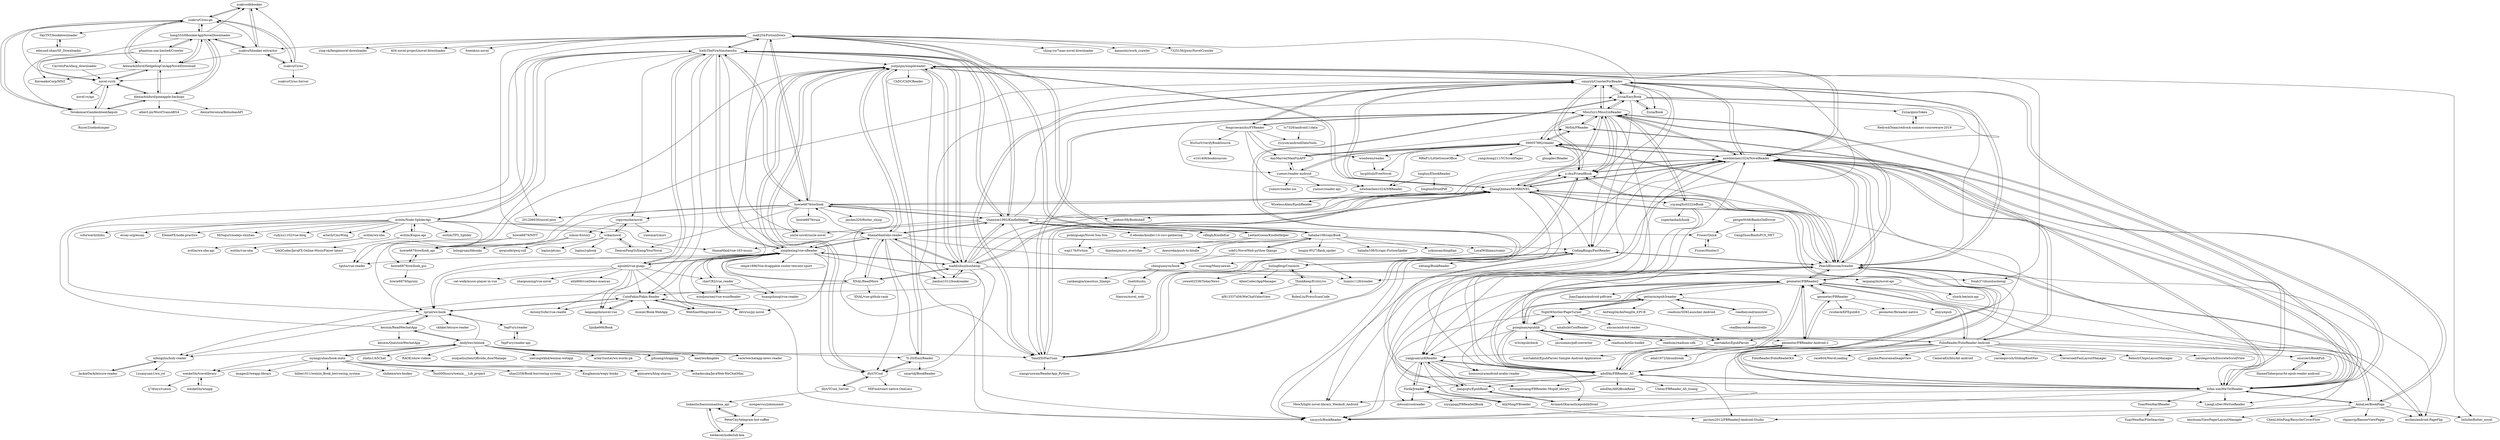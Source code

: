 digraph G {
"zsakvo/dhbooker" -> "zsakvo/Cirno-go"
"zsakvo/dhbooker" -> "zsakvo/hbooker-extractor"
"ma6254/FictionDown" -> "IceInTheFire/timotaoshu"
"ma6254/FictionDown" -> "uncle-novel/uncle-novel" ["e"=1]
"ma6254/FictionDown" -> "hahaha108/copyBook"
"ma6254/FictionDown" -> "howie6879/owllook"
"ma6254/FictionDown" -> "Quanwei1992/KindleHelper"
"ma6254/FictionDown" -> "shing-yu/7mao-novel-downloader" ["e"=1]
"ma6254/FictionDown" -> "vckai/novel"
"ma6254/FictionDown" -> "kanasimi/work_crawler" ["e"=1]
"ma6254/FictionDown" -> "7325156/jjwxcNovelCrawler" ["e"=1]
"ma6254/FictionDown" -> "ying-ck/fanqienovel-downloader" ["e"=1]
"ma6254/FictionDown" -> "404-novel-project/novel-downloader" ["e"=1]
"ma6254/FictionDown" -> "zsakvo/hbooker-extractor"
"ma6254/FictionDown" -> "freeok/so-novel" ["e"=1]
"ma6254/FictionDown" -> "201206030/novel-plus" ["e"=1]
"ma6254/FictionDown" -> "Zzzia/EasyBook"
"Zzzia/EasyBook" -> "Zzzia/Book"
"Zzzia/EasyBook" -> "smuyyh/CrawlerForReader"
"Zzzia/EasyBook" -> "MissZzz1/MissZzzReader"
"Zzzia/EasyBook" -> "YandZD/FanTuan"
"Zzzia/EasyBook" -> "newbiechen1024/NovelReader"
"Zzzia/EasyBook" -> "z-chu/FriendBook"
"Zzzia/EasyBook" -> "PeachBlossom/treader"
"Zzzia/EasyBook" -> "Zzzia/qiniuToken"
"IceInTheFire/timotaoshu" -> "tgxhx/vue-reader" ["e"=1]
"IceInTheFire/timotaoshu" -> "dkvirus/py-novel"
"IceInTheFire/timotaoshu" -> "ma6254/FictionDown"
"IceInTheFire/timotaoshu" -> "zgsnbtl/vue-guapi"
"IceInTheFire/timotaoshu" -> "howie6879/owllook"
"IceInTheFire/timotaoshu" -> "ecitlm/Node-SpliderApi"
"IceInTheFire/timotaoshu" -> "Quanwei1992/KindleHelper"
"IceInTheFire/timotaoshu" -> "zimplexing/vue-nReader"
"IceInTheFire/timotaoshu" -> "hahaha108/copyBook"
"IceInTheFire/timotaoshu" -> "CuteFakin/Fakin-Reader"
"IceInTheFire/timotaoshu" -> "lanpangzhi/novel-vue"
"IceInTheFire/timotaoshu" -> "copyrenzhe/novel"
"IceInTheFire/timotaoshu" -> "xiadd/zhuishushenqi"
"IceInTheFire/timotaoshu" -> "zprial/wx-book"
"IceInTheFire/timotaoshu" -> "jsntjinjin/simplereader"
"AnliaLee/BookPage" -> "eschao/android-PageFlip" ["e"=1]
"AnliaLee/BookPage" -> "lwlizhe/flutter_novel" ["e"=1]
"AnliaLee/BookPage" -> "PeachBlossom/treader"
"AnliaLee/BookPage" -> "newbiechen1024/NovelReader"
"AnliaLee/BookPage" -> "bifan-wei/HwTxtReader"
"AnliaLee/BookPage" -> "zhpanvip/BannerViewPager" ["e"=1]
"AnliaLee/BookPage" -> "leochuan/ViewPagerLayoutManager" ["e"=1]
"AnliaLee/BookPage" -> "smuyyh/BookReader" ["e"=1]
"AnliaLee/BookPage" -> "ChenLittlePing/RecyclerCoverFlow" ["e"=1]
"kesixin/ReadWechatApp" -> "zprial/wx-book"
"kesixin/ReadWechatApp" -> "Andyliwr/mbook"
"kesixin/ReadWechatApp" -> "kesixin/QuestionWechatApp" ["e"=1]
"kesixin/ReadWechatApp" -> "IceInTheFire/timotaoshu"
"zprial/wx-book" -> "xifengzhu/holy-reader"
"zprial/wx-book" -> "kesixin/ReadWechatApp"
"zprial/wx-book" -> "CuteFakin/Fakin-Reader"
"zprial/wx-book" -> "ckhker/leisure-reader"
"zprial/wx-book" -> "YepFury/reader"
"LoyalWilliams/comic" -> "csurong/Manyuewan"
"yuyangXu0222/eBook" -> "supertaohaili/book"
"yuyangXu0222/eBook" -> "MissZzz1/MissZzzReader"
"yuyangXu0222/eBook" -> "yangyueyul/KReader"
"yuyangXu0222/eBook" -> "PeachBlossom/treader"
"yuyangXu0222/eBook" -> "adolfAn/FBReader_AS"
"howie6879/owllook_gui" -> "howie6879/owllook_api"
"howie6879/owllook_gui" -> "howie6879/hproxy"
"lanpangzhi/novel-vue" -> "lijinke666/Book"
"lanpangzhi/novel-vue" -> "CuteFakin/Fakin-Reader"
"hang333/HbookerAppNovelDownloader" -> "zsakvo/hbooker-extractor"
"hang333/HbookerAppNovelDownloader" -> "AlexiaAshford/HedgehogCatAppNovelDownload"
"hang333/HbookerAppNovelDownloader" -> "zsakvo/Cirno-go"
"hang333/HbookerAppNovelDownloader" -> "AlexiaAshford/pineapple-backups"
"hang333/HbookerAppNovelDownloader" -> "TerakomariGandesblood/kepub"
"hang333/HbookerAppNovelDownloader" -> "novel-rs/cli"
"hang333/HbookerAppNovelDownloader" -> "phantom-sea-limited/Crawler"
"hang333/HbookerAppNovelDownloader" -> "zsakvo/dhbooker"
"liua0/dushu" -> "Nanrou/novel_web"
"vckai/novel" -> "DemonFengYuXiang/YourNovel"
"vckai/novel" -> "copyrenzhe/novel"
"vckai/novel" -> "howie6879/owllook_api"
"vckai/novel" -> "bajins/ptcms"
"vckai/novel" -> "bajins/ygbook"
"hahaha108/copyBook" -> "IceInTheFire/timotaoshu"
"hahaha108/copyBook" -> "hahaha108/Scrapy-FictionSpider" ["e"=1]
"hahaha108/copyBook" -> "szk01/NovelWeb-python-Django"
"hahaha108/copyBook" -> "ma6254/FictionDown"
"hahaha108/copyBook" -> "yokonsan/dingdian" ["e"=1]
"hahaha108/copyBook" -> "chenguanyou/book"
"hahaha108/copyBook" -> "LoyalWilliams/comic"
"hahaha108/copyBook" -> "waji176/Fiction"
"hahaha108/copyBook" -> "Quanwei1992/KindleHelper"
"hahaha108/copyBook" -> "longzx-9527/flask_spider" ["e"=1]
"smuyyh/CrawlerForReader" -> "newbiechen1024/NovelReader"
"smuyyh/CrawlerForReader" -> "MissZzz1/MissZzzReader"
"smuyyh/CrawlerForReader" -> "PeachBlossom/treader"
"smuyyh/CrawlerForReader" -> "Zzzia/EasyBook"
"smuyyh/CrawlerForReader" -> "z-chu/FriendBook"
"smuyyh/CrawlerForReader" -> "YandZD/FanTuan"
"smuyyh/CrawlerForReader" -> "jsntjinjin/simplereader"
"smuyyh/CrawlerForReader" -> "ZhangQinhao/MONKOVEL"
"smuyyh/CrawlerForReader" -> "smuyyh/BookReader" ["e"=1]
"smuyyh/CrawlerForReader" -> "bifan-wei/HwTxtReader"
"smuyyh/CrawlerForReader" -> "CodingBingo/FastReader"
"smuyyh/CrawlerForReader" -> "adolfAn/FBReader_AS"
"smuyyh/CrawlerForReader" -> "howie6879/owllook_api"
"smuyyh/CrawlerForReader" -> "fengyuecanzhu/FYReader"
"smuyyh/CrawlerForReader" -> "Zzzia/Book"
"wenkeShi/travelibrary" -> "wenkeShi/wxapp"
"wenkeShi/travelibrary" -> "lj74txys/vuewx"
"ecitlm/wx-nba" -> "ecitlm/wx-nba-api"
"ecitlm/wx-nba" -> "ecitlm/vue-nba"
"dkvirus/py-novel" -> "CuteFakin/Fakin-Reader"
"lanpangzhi/novel-api" -> "shock-lee/mix-api"
"chenguanyou/book" -> "liua0/dushu"
"chenguanyou/book" -> "yankangjia/xiaoshuo_Django"
"pettarin/epub3reader" -> "readbeyond/minstrel"
"pettarin/epub3reader" -> "NightWhistler/PageTurner"
"pettarin/epub3reader" -> "boussouira/android-arabic-reader"
"pettarin/epub3reader" -> "mertakdut/EpubParser"
"pettarin/epub3reader" -> "AnFengDe/AnFengDe_EPUB"
"pettarin/epub3reader" -> "readium/SDKLauncher-Android" ["e"=1]
"pettarin/epub3reader" -> "psiegman/epublib"
"CuteFakin/Fakin-Reader" -> "WebXiaoMing/read-vue"
"CuteFakin/Fakin-Reader" -> "lanpangzhi/novel-vue"
"CuteFakin/Fakin-Reader" -> "AntonySufer/vue-readle"
"CuteFakin/Fakin-Reader" -> "moxier/Book-WebApp" ["e"=1]
"CuteFakin/Fakin-Reader" -> "dkvirus/py-novel"
"CuteFakin/Fakin-Reader" -> "zprial/wx-book"
"JackieDark/leisure-reader" -> "xifengzhu/holy-reader"
"YandZD/FanTuan" -> "z-chu/FriendBook"
"YandZD/FanTuan" -> "ZhangQinhao/MONKOVEL"
"YandZD/FanTuan" -> "smuyyh/CrawlerForReader"
"YandZD/FanTuan" -> "newbiechen1024/NovelReader"
"YandZD/FanTuan" -> "Zzzia/EasyBook"
"YandZD/FanTuan" -> "MissZzz1/MissZzzReader"
"YandZD/FanTuan" -> "xiangyunwan/ReaderApp_Python"
"wenkeShi/wxapp" -> "wenkeShi/travelibrary"
"howie6879/NIYT" -> "howie6879/owllook_gui"
"howie6879/NIYT" -> "howie6879/owllook_api"
"zgsnbtl/vue-guapi" -> "CuteFakin/Fakin-Reader"
"zgsnbtl/vue-guapi" -> "WebXiaoMing/read-vue"
"zgsnbtl/vue-guapi" -> "lanpangzhi/novel-vue"
"zgsnbtl/vue-guapi" -> "IceInTheFire/timotaoshu"
"zgsnbtl/vue-guapi" -> "cat-walk/music-player-in-vue" ["e"=1]
"zgsnbtl/vue-guapi" -> "zimplexing/vue-nReader"
"zgsnbtl/vue-guapi" -> "zprial/wx-book"
"zgsnbtl/vue-guapi" -> "zhaopuming/vue-novel"
"zgsnbtl/vue-guapi" -> "ahh666/vueDemo-maoyan"
"zgsnbtl/vue-guapi" -> "charCR2/vue_reader"
"zgsnbtl/vue-guapi" -> "AntonySufer/vue-readle"
"jianhui1012/bookreader" -> "xiadd/zhuishushenqi"
"szk01/NovelWeb-python-Django" -> "hahaha108/copyBook"
"szk01/NovelWeb-python-Django" -> "chenguanyou/book"
"howie6879/owllook_api" -> "howie6879/owllook_gui"
"YepFury/reader" -> "YepFury/reader-api"
"charCR2/vue_reader" -> "windjourney/vue-wumReader"
"charCR2/vue_reader" -> "zimplexing/vue-nReader"
"charCR2/vue_reader" -> "huangshouqi/vue-reader" ["e"=1]
"monperrus/jskomment" -> "PeterCxy/telegram-bot-coffee"
"Zzzia/Book" -> "Zzzia/EasyBook"
"WebXiaoMing/read-vue" -> "CuteFakin/Fakin-Reader"
"windjourney/vue-wumReader" -> "charCR2/vue_reader"
"Zzzia/qiniuToken" -> "RedrockTeam/redrock-summer-courseware-2019"
"YepFury/reader-api" -> "YepFury/reader"
"fengyuecanzhu/FYReader" -> "MissZzz1/MissZzzReader"
"fengyuecanzhu/FYReader" -> "woodwen/reader"
"fengyuecanzhu/FYReader" -> "AnyMarvel/ManPinAPP"
"fengyuecanzhu/FYReader" -> "rycysm/androidDataTools"
"fengyuecanzhu/FYReader" -> "WuSuoV/verifyBookSource"
"fengyuecanzhu/FYReader" -> "smuyyh/CrawlerForReader"
"fengyuecanzhu/FYReader" -> "newbiechen1024/NBReader"
"AlixMing/FBreader" -> "jaychou2012/FBReaderJ-Android-Studio"
"AlixMing/FBreader" -> "Focfa/Jreader"
"newbiechen1024/NBReader" -> "WirelessAlien/EpubReader"
"390057892/reader" -> "yuenov/reader-android"
"390057892/reader" -> "Mrfzh/FReader"
"390057892/reader" -> "newbiechen1024/NovelReader"
"390057892/reader" -> "bifan-wei/HwTxtReader"
"390057892/reader" -> "newbiechen1024/NBReader"
"390057892/reader" -> "MissZzz1/MissZzzReader"
"390057892/reader" -> "PeachBlossom/treader"
"390057892/reader" -> "woodwen/reader"
"390057892/reader" -> "AnyMarvel/ManPinAPP"
"390057892/reader" -> "lxygithub/FreeNovel"
"390057892/reader" -> "glongdev/Reader"
"390057892/reader" -> "MReP1/LittleGooseOffice"
"390057892/reader" -> "yangchong211/YCScrollPager" ["e"=1]
"390057892/reader" -> "z-chu/FriendBook"
"NightWhistler/PageTurner" -> "pettarin/epub3reader"
"NightWhistler/PageTurner" -> "geometer/FBReaderJ"
"NightWhistler/PageTurner" -> "amahule/CoolReader"
"NightWhistler/PageTurner" -> "mertakdut/EpubParser"
"NightWhistler/PageTurner" -> "psiegman/epublib"
"NightWhistler/PageTurner" -> "ymcao/android-reader"
"NightWhistler/PageTurner" -> "Jiangzqts/EpubRead"
"zsakvo/hbooker-extractor" -> "zsakvo/Cirno"
"zsakvo/hbooker-extractor" -> "hang333/HbookerAppNovelDownloader"
"zsakvo/hbooker-extractor" -> "zsakvo/dhbooker"
"zsakvo/hbooker-extractor" -> "zsakvo/Cirno-go"
"zsakvo/hbooker-extractor" -> "AlexiaAshford/HedgehogCatAppNovelDownload"
"AnyMarvel/ManPinAPP" -> "yuenov/reader-android"
"AnyMarvel/ManPinAPP" -> "Mrfzh/FReader"
"AnyMarvel/ManPinAPP" -> "390057892/reader"
"LeetaoGoooo/KindleHelper" -> "Quanwei1992/KindleHelper"
"LeetaoGoooo/KindleHelper" -> "dianbanjiu/rss_everyday" ["e"=1]
"LeetaoGoooo/KindleHelper" -> "Aneureka/push-to-kindle" ["e"=1]
"TerakomariGandesblood/kepub" -> "novel-rs/cli"
"TerakomariGandesblood/kepub" -> "RuyerZ/nekodumper"
"TerakomariGandesblood/kepub" -> "AlexiaAshford/pineapple-backups"
"TerakomariGandesblood/kepub" -> "zsakvo/Cirno-go"
"Mrfzh/FReader" -> "390057892/reader"
"Mrfzh/FReader" -> "MissZzz1/MissZzzReader"
"Mrfzh/FReader" -> "bifan-wei/HwTxtReader"
"yuenov/reader-android" -> "yuenov/reader-ios" ["e"=1]
"yuenov/reader-android" -> "yuenov/reader-api" ["e"=1]
"yuenov/reader-android" -> "390057892/reader"
"yuenov/reader-android" -> "newbiechen1024/NBReader"
"yuenov/reader-android" -> "AnyMarvel/ManPinAPP"
"DemonFengYuXiang/YourNovel" -> "vckai/novel"
"edmund-zhao/SF_Downloader" -> "SkyTNT/bookdownloader"
"zsakvo/Cirno" -> "zsakvo/hbooker-extractor"
"zsakvo/Cirno" -> "zsakvo/Cirno-go"
"zsakvo/Cirno" -> "zsakvo/Cirno-Server"
"zsakvo/Cirno" -> "zsakvo/dhbooker"
"onursert/BookPub" -> "HamedTaherpour/ht-epub-reader-android"
"RedrockTeam/redrock-summer-courseware-2019" -> "Zzzia/qiniuToken"
"FolioReader/FolioReader-Android" -> "psiegman/epublib"
"FolioReader/FolioReader-Android" -> "geometer/FBReaderJ"
"FolioReader/FolioReader-Android" -> "smuyyh/BookReader" ["e"=1]
"FolioReader/FolioReader-Android" -> "FolioReader/FolioReaderKit" ["e"=1]
"FolioReader/FolioReader-Android" -> "eschao/android-PageFlip" ["e"=1]
"FolioReader/FolioReader-Android" -> "newbiechen1024/NovelReader"
"FolioReader/FolioReader-Android" -> "race604/WaveLoading" ["e"=1]
"FolioReader/FolioReader-Android" -> "gjiazhe/PanoramaImageView" ["e"=1]
"FolioReader/FolioReader-Android" -> "CameraKit/blurkit-android" ["e"=1]
"FolioReader/FolioReader-Android" -> "PeachBlossom/treader"
"FolioReader/FolioReader-Android" -> "yarolegovich/SlidingRootNav" ["e"=1]
"FolioReader/FolioReader-Android" -> "Cleveroad/FanLayoutManager" ["e"=1]
"FolioReader/FolioReader-Android" -> "BelooS/ChipsLayoutManager" ["e"=1]
"FolioReader/FolioReader-Android" -> "yarolegovich/DiscreteScrollView" ["e"=1]
"FolioReader/FolioReader-Android" -> "adolfAn/FBReader_AS"
"longluo/EbookReader" -> "newbiechen1024/NBReader"
"longluo/EbookReader" -> "longluo/DroidPdf"
"psiegman/epublib" -> "FolioReader/FolioReader-Android"
"psiegman/epublib" -> "geometer/FBReaderJ"
"psiegman/epublib" -> "mertakdut/EpubParser"
"psiegman/epublib" -> "pettarin/epub3reader"
"psiegman/epublib" -> "adolfAn/FBReader_AS"
"psiegman/epublib" -> "NightWhistler/PageTurner"
"psiegman/epublib" -> "readium/readium-sdk" ["e"=1]
"psiegman/epublib" -> "geometer/FBReader-Android-2"
"psiegman/epublib" -> "w3c/epubcheck" ["e"=1]
"psiegman/epublib" -> "bifan-wei/HwTxtReader"
"psiegman/epublib" -> "jmrozanec/pdf-converter" ["e"=1]
"psiegman/epublib" -> "readium/kotlin-toolkit" ["e"=1]
"psiegman/epublib" -> "yangyueyul/KReader"
"psiegman/epublib" -> "newbiechen1024/NovelReader"
"psiegman/epublib" -> "AvinashSKaranth/epublibDroid"
"pickxiguapi/Novel-Sou-Sou" -> "waji176/Fiction"
"woodwen/reader" -> "lxygithub/FreeNovel"
"SkyTNT/bookdownloader" -> "edmund-zhao/SF_Downloader"
"tc7326/android11data" -> "rycysm/androidDataTools"
"readbeyond/minstrel" -> "readbeyond/menestrello"
"readbeyond/minstrel" -> "pettarin/epub3reader"
"zsakvo/Cirno-go" -> "AlexiaAshford/HedgehogCatAppNovelDownload"
"zsakvo/Cirno-go" -> "zsakvo/dhbooker"
"zsakvo/Cirno-go" -> "zsakvo/Cirno"
"zsakvo/Cirno-go" -> "hang333/HbookerAppNovelDownloader"
"zsakvo/Cirno-go" -> "SkyTNT/bookdownloader"
"zsakvo/Cirno-go" -> "TerakomariGandesblood/kepub"
"zsakvo/Cirno-go" -> "novel-rs/cli"
"HamedTaherpour/ht-epub-reader-android" -> "onursert/BookPub"
"PeterCxy/telegram-bot-coffee" -> "linkenliu/baozoumanhua_api"
"PeterCxy/telegram-bot-coffee" -> "xiedacon/nodeclub-koa"
"AlexiaAshford/HedgehogCatAppNovelDownload" -> "AlexiaAshford/pineapple-backups"
"AlexiaAshford/HedgehogCatAppNovelDownload" -> "zsakvo/Cirno-go"
"AlexiaAshford/HedgehogCatAppNovelDownload" -> "novel-rs/cli"
"AlexiaAshford/HedgehogCatAppNovelDownload" -> "KoronekoCorp/MNZ"
"AlexiaAshford/HedgehogCatAppNovelDownload" -> "hang333/HbookerAppNovelDownloader"
"phantom-sea-limited/Crawler" -> "KoronekoCorp/MNZ"
"phantom-sea-limited/Crawler" -> "hang333/HbookerAppNovelDownloader"
"phantom-sea-limited/Crawler" -> "AlexiaAshford/HedgehogCatAppNovelDownload"
"phantom-sea-limited/Crawler" -> "novel-rs/cli"
"mertakdut/EpubParser" -> "mertakdut/EpubParser-Sample-Android-Application"
"mertakdut/EpubParser" -> "onursert/BookPub"
"AlexiaAshford/pineapple-backups" -> "AlexiaAshford/HedgehogCatAppNovelDownload"
"AlexiaAshford/pineapple-backups" -> "novel-rs/cli"
"AlexiaAshford/pineapple-backups" -> "albert-jin/WordTransABSA"
"AlexiaAshford/pineapple-backups" -> "TerakomariGandesblood/kepub"
"AlexiaAshford/pineapple-backups" -> "AlexiaVeronica/BoluobaoAPI"
"AlexiaAshford/pineapple-backups" -> "hang333/HbookerAppNovelDownloader"
"novel-rs/cli" -> "novel-rs/api"
"novel-rs/cli" -> "TerakomariGandesblood/kepub"
"novel-rs/cli" -> "AlexiaAshford/pineapple-backups"
"novel-rs/cli" -> "AlexiaAshford/HedgehogCatAppNovelDownload"
"yangyueyul/KReader" -> "adolfAn/FBReader_AS"
"yangyueyul/KReader" -> "Jiangzqts/EpubRead"
"yangyueyul/KReader" -> "Focfa/Jreader"
"yangyueyul/KReader" -> "lurongshuang/FBReader-Mupdf_library"
"yangyueyul/KReader" -> "dotcool/coolreader"
"yangyueyul/KReader" -> "boussouira/android-arabic-reader"
"yangyueyul/KReader" -> "AlixMing/FBreader"
"Focfa/Jreader" -> "dotcool/coolreader"
"Focfa/Jreader" -> "zzyyppqq/FBReaderJBook"
"Focfa/Jreader" -> "yangyueyul/KReader"
"Focfa/Jreader" -> "AlixMing/FBreader"
"WuSuoV/verifyBookSource" -> "e101406/booksources"
"Froser/Quick" -> "Froser/Hunter3"
"YuanWenHai/IReader" -> "YuanWenHai/FileSearcher"
"Quanwei1992/KindleHelper" -> "ShanaMaid/oho-reader"
"Quanwei1992/KindleHelper" -> "howie6879/owllook"
"Quanwei1992/KindleHelper" -> "it-ebooks/kindle114-rsrc-gathering" ["e"=1]
"Quanwei1992/KindleHelper" -> "xiadd/zhuishushenqi"
"Quanwei1992/KindleHelper" -> "IceInTheFire/timotaoshu"
"Quanwei1992/KindleHelper" -> "LeetaoGoooo/KindleHelper"
"Quanwei1992/KindleHelper" -> "uncle-novel/uncle-novel" ["e"=1]
"Quanwei1992/KindleHelper" -> "YandZD/FanTuan"
"Quanwei1992/KindleHelper" -> "ma6254/FictionDown"
"Quanwei1992/KindleHelper" -> "cdhigh/KindleEar" ["e"=1]
"Quanwei1992/KindleHelper" -> "ZhangQinhao/MONKOVEL"
"Quanwei1992/KindleHelper" -> "Froser/Quick"
"Quanwei1992/KindleHelper" -> "hahaha108/copyBook"
"Quanwei1992/KindleHelper" -> "zimplexing/vue-nReader"
"Quanwei1992/KindleHelper" -> "Zzzia/EasyBook"
"PeachBlossom/treader" -> "newbiechen1024/NovelReader"
"PeachBlossom/treader" -> "bifan-wei/HwTxtReader"
"PeachBlossom/treader" -> "MissZzz1/MissZzzReader"
"PeachBlossom/treader" -> "LiangLuDev/WeYueReader" ["e"=1]
"PeachBlossom/treader" -> "z-chu/FriendBook"
"PeachBlossom/treader" -> "smuyyh/BookReader" ["e"=1]
"PeachBlossom/treader" -> "ZhangQinhao/MONKOVEL"
"PeachBlossom/treader" -> "smuyyh/CrawlerForReader"
"PeachBlossom/treader" -> "geometer/FBReaderJ"
"PeachBlossom/treader" -> "AnliaLee/BookPage"
"PeachBlossom/treader" -> "CodingBingo/FastReader"
"PeachBlossom/treader" -> "adolfAn/FBReader_AS"
"PeachBlossom/treader" -> "390057892/reader"
"PeachBlossom/treader" -> "yangyueyul/KReader"
"PeachBlossom/treader" -> "eschao/android-PageFlip" ["e"=1]
"copyrenzhe/novel" -> "vckai/novel"
"copyrenzhe/novel" -> "simon-8/story"
"copyrenzhe/novel" -> "yuesmart/mori"
"bifan-wei/HwTxtReader" -> "PeachBlossom/treader"
"bifan-wei/HwTxtReader" -> "newbiechen1024/NovelReader"
"bifan-wei/HwTxtReader" -> "MissZzz1/MissZzzReader"
"bifan-wei/HwTxtReader" -> "390057892/reader"
"bifan-wei/HwTxtReader" -> "CodingBingo/FastReader"
"bifan-wei/HwTxtReader" -> "ZhangQinhao/MONKOVEL"
"bifan-wei/HwTxtReader" -> "Mrfzh/FReader"
"bifan-wei/HwTxtReader" -> "smuyyh/BookReader" ["e"=1]
"bifan-wei/HwTxtReader" -> "adolfAn/FBReader_AS"
"bifan-wei/HwTxtReader" -> "LiangLuDev/WeYueReader" ["e"=1]
"bifan-wei/HwTxtReader" -> "smuyyh/CrawlerForReader"
"bifan-wei/HwTxtReader" -> "z-chu/FriendBook"
"bifan-wei/HwTxtReader" -> "YuanWenHai/IReader"
"bifan-wei/HwTxtReader" -> "AnliaLee/BookPage"
"bifan-wei/HwTxtReader" -> "MewX/light-novel-library_Wenku8_Android" ["e"=1]
"geometer/FBReader-Android-2" -> "adolfAn/FBReader_AS"
"geometer/FBReader-Android-2" -> "geometer/FBReaderJ"
"geometer/FBReader-Android-2" -> "adah1972/libunibreak" ["e"=1]
"geometer/FBReader-Android-2" -> "geometer/FBReader"
"geometer/FBReader-Android-2" -> "yangyueyul/KReader"
"Froser/Hunter3" -> "Froser/Quick"
"pengw0048/BaiduOldDriver" -> "Froser/Quick"
"pengw0048/BaiduOldDriver" -> "GangZhuo/BaiduPCS_NET" ["e"=1]
"Yi-Z0/EasyReader" -> "jsntjinjin/simplereader"
"Yi-Z0/EasyReader" -> "smartdj/BookReader"
"Yi-Z0/EasyReader" -> "dlyt/YCool"
"Andyliwr/mbook" -> "kesixin/ReadWechatApp"
"Andyliwr/mbook" -> "zprial/wx-book"
"Andyliwr/mbook" -> "isyangyuhao/book-mate"
"Andyliwr/mbook" -> "Yi-Z0/EasyReader"
"Andyliwr/mbook" -> "zhehu1/h5Chat" ["e"=1]
"Andyliwr/mbook" -> "xifengzhu/holy-reader"
"Andyliwr/mbook" -> "YandZD/FanTuan"
"Andyliwr/mbook" -> "RAOE/show-videos" ["e"=1]
"Andyliwr/mbook" -> "uniqueliuzhen/QRcode_doorManage" ["e"=1]
"Andyliwr/mbook" -> "xierongwkhd/weimai-wetapp" ["e"=1]
"Andyliwr/mbook" -> "arleyGuoLei/wx-words-pk" ["e"=1]
"Andyliwr/mbook" -> "jphuang/shopping" ["e"=1]
"Andyliwr/mbook" -> "kaeyleo/kingdex" ["e"=1]
"Andyliwr/mbook" -> "vace/wechatapp-news-reader" ["e"=1]
"Andyliwr/mbook" -> "wenkeShi/travelibrary"
"simon-8/story" -> "lnlingyuan/tkbooks"
"simon-8/story" -> "qwqcode/qwq-coll"
"CarrotsPie/sfacg_downloader" -> "novel-rs/cli"
"ThinkKeep/EvilsLive" -> "liulingfeng/Common"
"ThinkKeep/EvilsLive" -> "af913337456/WeChatVideoView"
"ThinkKeep/EvilsLive" -> "BolexLiu/PressScanCode" ["e"=1]
"CodingBingo/FastReader" -> "liulingfeng/Common"
"CodingBingo/FastReader" -> "bifan-wei/HwTxtReader"
"CodingBingo/FastReader" -> "PeachBlossom/treader"
"CodingBingo/FastReader" -> "ziktang/BookReader"
"CodingBingo/FastReader" -> "newbiechen1024/NovelReader"
"linkenliu/baozoumanhua_api" -> "PeterCxy/telegram-bot-coffee"
"linkenliu/baozoumanhua_api" -> "xiedacon/nodeclub-koa"
"xiadd/zhuishushenqi" -> "ShanaMaid/oho-reader"
"xiadd/zhuishushenqi" -> "zimplexing/vue-nReader"
"xiadd/zhuishushenqi" -> "XNAL/ReadMore"
"xiadd/zhuishushenqi" -> "jsntjinjin/simplereader"
"xiadd/zhuishushenqi" -> "jianhui1012/bookreader"
"xiadd/zhuishushenqi" -> "xifengzhu/holy-reader"
"xiadd/zhuishushenqi" -> "Quanwei1992/KindleHelper"
"xiadd/zhuishushenqi" -> "lanpangzhi/novel-api"
"xiadd/zhuishushenqi" -> "Noah37/zhuishushenqi" ["e"=1]
"xiadd/zhuishushenqi" -> "ZhangQinhao/MONKOVEL"
"xiadd/zhuishushenqi" -> "IceInTheFire/timotaoshu"
"xiadd/zhuishushenqi" -> "z-chu/FriendBook"
"xiadd/zhuishushenqi" -> "dlyt/YCool"
"xiadd/zhuishushenqi" -> "newbiechen1024/NovelReader"
"xiadd/zhuishushenqi" -> "liumin1128/ireader"
"howie6879/owllook" -> "uncle-novel/uncle-novel" ["e"=1]
"howie6879/owllook" -> "Quanwei1992/KindleHelper"
"howie6879/owllook" -> "201206030/novel-plus" ["e"=1]
"howie6879/owllook" -> "IceInTheFire/timotaoshu"
"howie6879/owllook" -> "DemonFengYuXiang/YourNovel"
"howie6879/owllook" -> "howie6879/owllook_api"
"howie6879/owllook" -> "smuyyh/BookReader" ["e"=1]
"howie6879/owllook" -> "jayden320/flutter_shuqi" ["e"=1]
"howie6879/owllook" -> "howie6879/ruia" ["e"=1]
"howie6879/owllook" -> "newbiechen1024/NovelReader"
"howie6879/owllook" -> "gedoor/MyBookshelf" ["e"=1]
"howie6879/owllook" -> "ZhangQinhao/MONKOVEL"
"howie6879/owllook" -> "copyrenzhe/novel"
"howie6879/owllook" -> "ma6254/FictionDown"
"howie6879/owllook" -> "jsntjinjin/simplereader"
"ShanaMaid/oho-reader" -> "xiadd/zhuishushenqi"
"ShanaMaid/oho-reader" -> "ShanaMaid/vue-163-music" ["e"=1]
"ShanaMaid/oho-reader" -> "zimplexing/vue-nReader"
"ShanaMaid/oho-reader" -> "Quanwei1992/KindleHelper"
"ShanaMaid/oho-reader" -> "jsntjinjin/simplereader"
"ShanaMaid/oho-reader" -> "XNAL/ReadMore"
"ShanaMaid/oho-reader" -> "dlyt/YCool"
"ShanaMaid/oho-reader" -> "Yi-Z0/EasyReader"
"ShanaMaid/oho-reader" -> "jianhui1012/bookreader"
"ShanaMaid/oho-reader" -> "howie6879/owllook"
"ShanaMaid/oho-reader" -> "CodingBingo/FastReader"
"ShanaMaid/oho-reader" -> "liumin1128/ireader"
"jsntjinjin/simplereader" -> "Yi-Z0/EasyReader"
"jsntjinjin/simplereader" -> "dlyt/YCool"
"jsntjinjin/simplereader" -> "newbiechen1024/NovelReader"
"jsntjinjin/simplereader" -> "smuyyh/CrawlerForReader"
"jsntjinjin/simplereader" -> "ShanaMaid/oho-reader"
"jsntjinjin/simplereader" -> "xiadd/zhuishushenqi"
"jsntjinjin/simplereader" -> "liumin1128/ireader"
"jsntjinjin/simplereader" -> "smuyyh/BookReader" ["e"=1]
"jsntjinjin/simplereader" -> "ZhangQinhao/MONKOVEL"
"jsntjinjin/simplereader" -> "Noah37/zhuishushenqi" ["e"=1]
"jsntjinjin/simplereader" -> "zprial/wx-book"
"jsntjinjin/simplereader" -> "YandZD/FanTuan"
"jsntjinjin/simplereader" -> "ChDC/ChDCReader"
"jsntjinjin/simplereader" -> "zimplexing/vue-nReader"
"jsntjinjin/simplereader" -> "lwlizhe/flutter_novel" ["e"=1]
"isyangyuhao/book-mate" -> "wenkeShi/travelibrary"
"isyangyuhao/book-mate" -> "billee1011/weixin_Book_borrowing_system"
"isyangyuhao/book-mate" -> "shiheme/wx-booker"
"isyangyuhao/book-mate" -> "Ten000hours/weixin___Lib_project"
"isyangyuhao/book-mate" -> "zhao2258/Book-borrowing-system"
"isyangyuhao/book-mate" -> "KingJeason/wepy-books" ["e"=1]
"isyangyuhao/book-mate" -> "qinxuewu/blog-sharon" ["e"=1]
"isyangyuhao/book-mate" -> "Andyliwr/mbook"
"isyangyuhao/book-mate" -> "ochadesuka/JavaWeb-WeChatMini"
"isyangyuhao/book-mate" -> "imageslr/weapp-library" ["e"=1]
"dlyt/YCool" -> "dlyt/YCool_Server"
"dlyt/YCool" -> "jsntjinjin/simplereader"
"dlyt/YCool" -> "Yi-Z0/EasyReader"
"dlyt/YCool" -> "MIFind/react-native-OneLess" ["e"=1]
"xifengzhu/holy-reader" -> "JackieDark/leisure-reader"
"xifengzhu/holy-reader" -> "1xuanyuan1/wx_yd"
"liulingfeng/Common" -> "ThinkKeep/EvilsLive"
"liulingfeng/Common" -> "CodingBingo/FastReader"
"liulingfeng/Common" -> "AllenCoder/AppManager"
"liulingfeng/Common" -> "yewei02538/TodayNews" ["e"=1]
"adolfAn/FBReader_AS" -> "yangyueyul/KReader"
"adolfAn/FBReader_AS" -> "lurongshuang/FBReader-Mupdf_library"
"adolfAn/FBReader_AS" -> "geometer/FBReaderJ"
"adolfAn/FBReader_AS" -> "geometer/FBReader-Android-2"
"adolfAn/FBReader_AS" -> "Focfa/Jreader"
"adolfAn/FBReader_AS" -> "jaychou2012/FBReaderJ-Android-Studio"
"adolfAn/FBReader_AS" -> "Jiangzqts/EpubRead"
"adolfAn/FBReader_AS" -> "Ubitar/FBReader_AS_huang" ["e"=1]
"adolfAn/FBReader_AS" -> "PeachBlossom/treader"
"adolfAn/FBReader_AS" -> "adolfAn/AHQBookRead"
"adolfAn/FBReader_AS" -> "bifan-wei/HwTxtReader"
"z-chu/FriendBook" -> "YandZD/FanTuan"
"z-chu/FriendBook" -> "PeachBlossom/treader"
"z-chu/FriendBook" -> "MissZzz1/MissZzzReader"
"z-chu/FriendBook" -> "newbiechen1024/NovelReader"
"z-chu/FriendBook" -> "ZhangQinhao/MONKOVEL"
"z-chu/FriendBook" -> "smuyyh/CrawlerForReader"
"dlyt/YCool_Server" -> "dlyt/YCool"
"dlyt/YCool_Server" -> "linkenliu/baozoumanhua_api"
"xiedacon/nodeclub-koa" -> "PeterCxy/telegram-bot-coffee"
"xiedacon/nodeclub-koa" -> "linkenliu/baozoumanhua_api"
"geometer/FBReader" -> "geometer/FBReaderJ"
"geometer/FBReader" -> "geometer/FBReader-Android-2"
"geometer/FBReader" -> "geometer/fbreader-native"
"geometer/FBReader" -> "zhiyu/epub" ["e"=1]
"geometer/FBReader" -> "ricobeck/KFEpubKit" ["e"=1]
"ZhangQinhao/MONKOVEL" -> "newbiechen1024/NovelReader"
"ZhangQinhao/MONKOVEL" -> "z-chu/FriendBook"
"ZhangQinhao/MONKOVEL" -> "PeachBlossom/treader"
"ZhangQinhao/MONKOVEL" -> "YandZD/FanTuan"
"ZhangQinhao/MONKOVEL" -> "MissZzz1/MissZzzReader"
"ZhangQinhao/MONKOVEL" -> "gedoor/MyBookshelf" ["e"=1]
"ZhangQinhao/MONKOVEL" -> "bifan-wei/HwTxtReader"
"ZhangQinhao/MONKOVEL" -> "smuyyh/CrawlerForReader"
"ZhangQinhao/MONKOVEL" -> "smuyyh/BookReader" ["e"=1]
"ZhangQinhao/MONKOVEL" -> "jsntjinjin/simplereader"
"ZhangQinhao/MONKOVEL" -> "MewX/light-novel-library_Wenku8_Android" ["e"=1]
"ZhangQinhao/MONKOVEL" -> "howie6879/owllook"
"ZhangQinhao/MONKOVEL" -> "xiadd/zhuishushenqi"
"ZhangQinhao/MONKOVEL" -> "yuyangXu0222/eBook"
"ZhangQinhao/MONKOVEL" -> "CodingBingo/FastReader"
"newbiechen1024/NovelReader" -> "smuyyh/BookReader" ["e"=1]
"newbiechen1024/NovelReader" -> "PeachBlossom/treader"
"newbiechen1024/NovelReader" -> "smuyyh/CrawlerForReader"
"newbiechen1024/NovelReader" -> "bifan-wei/HwTxtReader"
"newbiechen1024/NovelReader" -> "MissZzz1/MissZzzReader"
"newbiechen1024/NovelReader" -> "ZhangQinhao/MONKOVEL"
"newbiechen1024/NovelReader" -> "z-chu/FriendBook"
"newbiechen1024/NovelReader" -> "390057892/reader"
"newbiechen1024/NovelReader" -> "jsntjinjin/simplereader"
"newbiechen1024/NovelReader" -> "MewX/light-novel-library_Wenku8_Android" ["e"=1]
"newbiechen1024/NovelReader" -> "LiangLuDev/WeYueReader" ["e"=1]
"newbiechen1024/NovelReader" -> "AnliaLee/BookPage"
"newbiechen1024/NovelReader" -> "geometer/FBReaderJ"
"newbiechen1024/NovelReader" -> "FolioReader/FolioReader-Android"
"newbiechen1024/NovelReader" -> "adolfAn/FBReader_AS"
"ecitlm/Node-SpliderApi" -> "IceInTheFire/timotaoshu"
"ecitlm/Node-SpliderApi" -> "ecitlm/TP5_Splider" ["e"=1]
"ecitlm/Node-SpliderApi" -> "ecitlm/Kugou-api"
"ecitlm/Node-SpliderApi" -> "ccforward/zhihu" ["e"=1]
"ecitlm/Node-SpliderApi" -> "tgxhx/vue-reader" ["e"=1]
"ecitlm/Node-SpliderApi" -> "essay-org/essay" ["e"=1]
"ecitlm/Node-SpliderApi" -> "ecitlm/wx-nba"
"ecitlm/Node-SpliderApi" -> "ShanaMaid/vue-163-music" ["e"=1]
"ecitlm/Node-SpliderApi" -> "ElemeFE/node-practice" ["e"=1]
"ecitlm/Node-SpliderApi" -> "MiYogurt/nodejs-shizhan" ["e"=1]
"ecitlm/Node-SpliderApi" -> "rudyxu1102/vue-blog" ["e"=1]
"ecitlm/Node-SpliderApi" -> "ShanaMaid/oho-reader"
"ecitlm/Node-SpliderApi" -> "arterli/CmsWing" ["e"=1]
"XNAL/ReadMore" -> "zimplexing/vue-nReader"
"XNAL/ReadMore" -> "xiadd/zhuishushenqi"
"XNAL/ReadMore" -> "XNAL/vue-github-rank"
"XNAL/ReadMore" -> "ShanaMaid/oho-reader"
"XNAL/ReadMore" -> "CuteFakin/Fakin-Reader"
"ecitlm/Kugou-api" -> "ecitlm/Node-SpliderApi"
"ecitlm/Kugou-api" -> "QAQCoder/JavaFX-Online-MusicPlayer-latest" ["e"=1]
"geometer/FBReaderJ" -> "adolfAn/FBReader_AS"
"geometer/FBReaderJ" -> "geometer/FBReader"
"geometer/FBReaderJ" -> "geometer/FBReader-Android-2"
"geometer/FBReaderJ" -> "FolioReader/FolioReader-Android"
"geometer/FBReaderJ" -> "PeachBlossom/treader"
"geometer/FBReaderJ" -> "yangyueyul/KReader"
"geometer/FBReaderJ" -> "psiegman/epublib"
"geometer/FBReaderJ" -> "newbiechen1024/NovelReader"
"geometer/FBReaderJ" -> "NightWhistler/PageTurner"
"geometer/FBReaderJ" -> "smuyyh/BookReader" ["e"=1]
"geometer/FBReaderJ" -> "bifan-wei/HwTxtReader"
"geometer/FBReaderJ" -> "pettarin/epub3reader"
"geometer/FBReaderJ" -> "eschao/android-PageFlip" ["e"=1]
"geometer/FBReaderJ" -> "JoanZapata/android-pdfview" ["e"=1]
"geometer/FBReaderJ" -> "jaychou2012/FBReaderJ-Android-Studio"
"MissZzz1/MissZzzReader" -> "PeachBlossom/treader"
"MissZzz1/MissZzzReader" -> "bifan-wei/HwTxtReader"
"MissZzz1/MissZzzReader" -> "newbiechen1024/NovelReader"
"MissZzz1/MissZzzReader" -> "z-chu/FriendBook"
"MissZzz1/MissZzzReader" -> "smuyyh/CrawlerForReader"
"MissZzz1/MissZzzReader" -> "ZhangQinhao/MONKOVEL"
"MissZzz1/MissZzzReader" -> "Mrfzh/FReader"
"MissZzz1/MissZzzReader" -> "Zzzia/EasyBook"
"MissZzz1/MissZzzReader" -> "390057892/reader"
"MissZzz1/MissZzzReader" -> "yuyangXu0222/eBook"
"MissZzz1/MissZzzReader" -> "yuenov/reader-android"
"MissZzz1/MissZzzReader" -> "adolfAn/FBReader_AS"
"MissZzz1/MissZzzReader" -> "YandZD/FanTuan"
"MissZzz1/MissZzzReader" -> "fengyuecanzhu/FYReader"
"MissZzz1/MissZzzReader" -> "CodingBingo/FastReader"
"zimplexing/vue-nReader" -> "XNAL/ReadMore"
"zimplexing/vue-nReader" -> "xiadd/zhuishushenqi"
"zimplexing/vue-nReader" -> "charCR2/vue_reader"
"zimplexing/vue-nReader" -> "ShanaMaid/oho-reader"
"zimplexing/vue-nReader" -> "CuteFakin/Fakin-Reader"
"zimplexing/vue-nReader" -> "tgxhx/vue-reader" ["e"=1]
"zimplexing/vue-nReader" -> "windjourney/vue-wumReader"
"zimplexing/vue-nReader" -> "jianhui1012/bookreader"
"zimplexing/vue-nReader" -> "IceInTheFire/timotaoshu"
"zimplexing/vue-nReader" -> "zprial/wx-book"
"zimplexing/vue-nReader" -> "zgsnbtl/vue-guapi"
"zimplexing/vue-nReader" -> "dlyt/YCool"
"zimplexing/vue-nReader" -> "huangshouqi/vue-reader" ["e"=1]
"zimplexing/vue-nReader" -> "jsntjinjin/simplereader"
"zimplexing/vue-nReader" -> "renjie1996/Vue-draggable-router-tencent-sport" ["e"=1]
"Jiangzqts/EpubRead" -> "AvinashSKaranth/epublibDroid"
"Jiangzqts/EpubRead" -> "yangyueyul/KReader"
"AvinashSKaranth/epublibDroid" -> "Jiangzqts/EpubRead"
"zsakvo/dhbooker" ["l"="60.568,-12.198"]
"zsakvo/Cirno-go" ["l"="60.565,-12.221"]
"zsakvo/hbooker-extractor" ["l"="60.561,-12.176"]
"ma6254/FictionDown" ["l"="60.503,-12.009"]
"IceInTheFire/timotaoshu" ["l"="60.442,-11.979"]
"uncle-novel/uncle-novel" ["l"="-49.098,13.093"]
"hahaha108/copyBook" ["l"="60.47,-12.032"]
"howie6879/owllook" ["l"="60.514,-11.964"]
"Quanwei1992/KindleHelper" ["l"="60.468,-11.953"]
"shing-yu/7mao-novel-downloader" ["l"="-49.608,12.932"]
"vckai/novel" ["l"="60.565,-12.036"]
"kanasimi/work_crawler" ["l"="-46.242,11.266"]
"7325156/jjwxcNovelCrawler" ["l"="-49.665,12.912"]
"ying-ck/fanqienovel-downloader" ["l"="-49.48,12.957"]
"404-novel-project/novel-downloader" ["l"="-49.387,12.891"]
"freeok/so-novel" ["l"="-49.215,12.985"]
"201206030/novel-plus" ["l"="-4.196,15.293"]
"Zzzia/EasyBook" ["l"="60.555,-11.916"]
"Zzzia/Book" ["l"="60.582,-11.923"]
"smuyyh/CrawlerForReader" ["l"="60.562,-11.888"]
"MissZzz1/MissZzzReader" ["l"="60.572,-11.866"]
"YandZD/FanTuan" ["l"="60.525,-11.909"]
"newbiechen1024/NovelReader" ["l"="60.552,-11.855"]
"z-chu/FriendBook" ["l"="60.545,-11.875"]
"PeachBlossom/treader" ["l"="60.582,-11.848"]
"Zzzia/qiniuToken" ["l"="60.59,-11.945"]
"tgxhx/vue-reader" ["l"="-5.747,-34.405"]
"dkvirus/py-novel" ["l"="60.393,-12.003"]
"zgsnbtl/vue-guapi" ["l"="60.395,-11.966"]
"ecitlm/Node-SpliderApi" ["l"="60.338,-11.967"]
"zimplexing/vue-nReader" ["l"="60.429,-11.945"]
"CuteFakin/Fakin-Reader" ["l"="60.396,-11.981"]
"lanpangzhi/novel-vue" ["l"="60.374,-11.963"]
"copyrenzhe/novel" ["l"="60.529,-12.038"]
"xiadd/zhuishushenqi" ["l"="60.466,-11.92"]
"zprial/wx-book" ["l"="60.415,-11.993"]
"jsntjinjin/simplereader" ["l"="60.487,-11.91"]
"AnliaLee/BookPage" ["l"="60.535,-11.812"]
"eschao/android-PageFlip" ["l"="59.778,-11.014"]
"lwlizhe/flutter_novel" ["l"="61.613,-22.524"]
"bifan-wei/HwTxtReader" ["l"="60.565,-11.832"]
"zhpanvip/BannerViewPager" ["l"="60.167,-13.661"]
"leochuan/ViewPagerLayoutManager" ["l"="60.021,-13.881"]
"smuyyh/BookReader" ["l"="59.858,-13.494"]
"ChenLittlePing/RecyclerCoverFlow" ["l"="60.191,-13.987"]
"kesixin/ReadWechatApp" ["l"="60.391,-12.027"]
"Andyliwr/mbook" ["l"="60.413,-12.029"]
"kesixin/QuestionWechatApp" ["l"="-3.033,-35.022"]
"xifengzhu/holy-reader" ["l"="60.442,-12.01"]
"ckhker/leisure-reader" ["l"="60.422,-12.013"]
"YepFury/reader" ["l"="60.358,-12.031"]
"LoyalWilliams/comic" ["l"="60.454,-12.097"]
"csurong/Manyuewan" ["l"="60.446,-12.129"]
"yuyangXu0222/eBook" ["l"="60.603,-11.842"]
"supertaohaili/book" ["l"="60.555,-11.777"]
"yangyueyul/KReader" ["l"="60.664,-11.849"]
"adolfAn/FBReader_AS" ["l"="60.63,-11.845"]
"howie6879/owllook_gui" ["l"="60.62,-12.013"]
"howie6879/owllook_api" ["l"="60.59,-11.986"]
"howie6879/hproxy" ["l"="60.651,-12.039"]
"lijinke666/Book" ["l"="60.337,-11.939"]
"hang333/HbookerAppNovelDownloader" ["l"="60.583,-12.214"]
"AlexiaAshford/HedgehogCatAppNovelDownload" ["l"="60.589,-12.228"]
"AlexiaAshford/pineapple-backups" ["l"="60.586,-12.253"]
"TerakomariGandesblood/kepub" ["l"="60.572,-12.241"]
"novel-rs/cli" ["l"="60.597,-12.241"]
"phantom-sea-limited/Crawler" ["l"="60.61,-12.219"]
"liua0/dushu" ["l"="60.483,-12.142"]
"Nanrou/novel_web" ["l"="60.48,-12.165"]
"DemonFengYuXiang/YourNovel" ["l"="60.559,-12.009"]
"bajins/ptcms" ["l"="60.582,-12.067"]
"bajins/ygbook" ["l"="60.602,-12.059"]
"hahaha108/Scrapy-FictionSpider" ["l"="48.377,22.99"]
"szk01/NovelWeb-python-Django" ["l"="60.481,-12.071"]
"yokonsan/dingdian" ["l"="42.615,21.972"]
"chenguanyou/book" ["l"="60.486,-12.101"]
"waji176/Fiction" ["l"="60.449,-12.07"]
"longzx-9527/flask_spider" ["l"="42.524,21.952"]
"ZhangQinhao/MONKOVEL" ["l"="60.527,-11.887"]
"CodingBingo/FastReader" ["l"="60.518,-11.838"]
"fengyuecanzhu/FYReader" ["l"="60.607,-11.864"]
"wenkeShi/travelibrary" ["l"="60.331,-12.096"]
"wenkeShi/wxapp" ["l"="60.308,-12.125"]
"lj74txys/vuewx" ["l"="60.277,-12.11"]
"ecitlm/wx-nba" ["l"="60.257,-11.967"]
"ecitlm/wx-nba-api" ["l"="60.223,-11.96"]
"ecitlm/vue-nba" ["l"="60.233,-11.979"]
"lanpangzhi/novel-api" ["l"="60.412,-11.87"]
"shock-lee/mix-api" ["l"="60.388,-11.853"]
"yankangjia/xiaoshuo_Django" ["l"="60.495,-12.124"]
"pettarin/epub3reader" ["l"="60.728,-11.812"]
"readbeyond/minstrel" ["l"="60.766,-11.823"]
"NightWhistler/PageTurner" ["l"="60.707,-11.798"]
"boussouira/android-arabic-reader" ["l"="60.722,-11.844"]
"mertakdut/EpubParser" ["l"="60.729,-11.773"]
"AnFengDe/AnFengDe_EPUB" ["l"="60.773,-11.801"]
"readium/SDKLauncher-Android" ["l"="11.511,-7.286"]
"psiegman/epublib" ["l"="60.675,-11.813"]
"WebXiaoMing/read-vue" ["l"="60.374,-11.993"]
"AntonySufer/vue-readle" ["l"="60.365,-11.981"]
"moxier/Book-WebApp" ["l"="-53.109,-15.129"]
"JackieDark/leisure-reader" ["l"="60.443,-12.035"]
"xiangyunwan/ReaderApp_Python" ["l"="60.494,-11.874"]
"howie6879/NIYT" ["l"="60.641,-12.004"]
"cat-walk/music-player-in-vue" ["l"="-7.484,-34.441"]
"zhaopuming/vue-novel" ["l"="60.359,-11.942"]
"ahh666/vueDemo-maoyan" ["l"="60.348,-11.998"]
"charCR2/vue_reader" ["l"="60.393,-11.942"]
"jianhui1012/bookreader" ["l"="60.426,-11.906"]
"YepFury/reader-api" ["l"="60.338,-12.042"]
"windjourney/vue-wumReader" ["l"="60.385,-11.928"]
"huangshouqi/vue-reader" ["l"="-5.605,-34.401"]
"monperrus/jskomment" ["l"="60.327,-11.76"]
"PeterCxy/telegram-bot-coffee" ["l"="60.348,-11.781"]
"RedrockTeam/redrock-summer-courseware-2019" ["l"="60.609,-11.955"]
"woodwen/reader" ["l"="60.572,-11.789"]
"AnyMarvel/ManPinAPP" ["l"="60.596,-11.799"]
"rycysm/androidDataTools" ["l"="60.64,-11.913"]
"WuSuoV/verifyBookSource" ["l"="60.666,-11.914"]
"newbiechen1024/NBReader" ["l"="60.602,-11.762"]
"AlixMing/FBreader" ["l"="60.709,-11.874"]
"jaychou2012/FBReaderJ-Android-Studio" ["l"="60.667,-11.866"]
"Focfa/Jreader" ["l"="60.688,-11.874"]
"WirelessAlien/EpubReader" ["l"="60.61,-11.731"]
"390057892/reader" ["l"="60.569,-11.806"]
"yuenov/reader-android" ["l"="60.585,-11.78"]
"Mrfzh/FReader" ["l"="60.588,-11.821"]
"lxygithub/FreeNovel" ["l"="60.568,-11.766"]
"glongdev/Reader" ["l"="60.544,-11.738"]
"MReP1/LittleGooseOffice" ["l"="60.573,-11.735"]
"yangchong211/YCScrollPager" ["l"="61.087,-13.74"]
"geometer/FBReaderJ" ["l"="60.644,-11.821"]
"amahule/CoolReader" ["l"="60.751,-11.789"]
"ymcao/android-reader" ["l"="60.751,-11.769"]
"Jiangzqts/EpubRead" ["l"="60.688,-11.837"]
"zsakvo/Cirno" ["l"="60.549,-12.203"]
"LeetaoGoooo/KindleHelper" ["l"="60.4,-11.905"]
"dianbanjiu/rss_everyday" ["l"="-44.139,11.734"]
"Aneureka/push-to-kindle" ["l"="-43.925,11.716"]
"RuyerZ/nekodumper" ["l"="60.561,-12.265"]
"yuenov/reader-ios" ["l"="44.393,-23.094"]
"yuenov/reader-api" ["l"="-55.242,-14.308"]
"edmund-zhao/SF_Downloader" ["l"="60.531,-12.264"]
"SkyTNT/bookdownloader" ["l"="60.542,-12.247"]
"zsakvo/Cirno-Server" ["l"="60.529,-12.215"]
"onursert/BookPub" ["l"="60.768,-11.744"]
"HamedTaherpour/ht-epub-reader-android" ["l"="60.785,-11.731"]
"FolioReader/FolioReader-Android" ["l"="60.626,-11.792"]
"FolioReader/FolioReaderKit" ["l"="45.731,-26.006"]
"race604/WaveLoading" ["l"="59.817,-10.963"]
"gjiazhe/PanoramaImageView" ["l"="59.751,-10.923"]
"CameraKit/blurkit-android" ["l"="59.553,-14.047"]
"yarolegovich/SlidingRootNav" ["l"="59.662,-10.733"]
"Cleveroad/FanLayoutManager" ["l"="59.7,-11.008"]
"BelooS/ChipsLayoutManager" ["l"="59.638,-14.093"]
"yarolegovich/DiscreteScrollView" ["l"="59.581,-14.061"]
"longluo/EbookReader" ["l"="60.615,-11.695"]
"longluo/DroidPdf" ["l"="60.622,-11.667"]
"readium/readium-sdk" ["l"="11.537,-7.273"]
"geometer/FBReader-Android-2" ["l"="60.66,-11.798"]
"w3c/epubcheck" ["l"="11.513,-7.19"]
"jmrozanec/pdf-converter" ["l"="-3.278,12.937"]
"readium/kotlin-toolkit" ["l"="11.707,-7.243"]
"AvinashSKaranth/epublibDroid" ["l"="60.708,-11.83"]
"pickxiguapi/Novel-Sou-Sou" ["l"="60.43,-12.097"]
"tc7326/android11data" ["l"="60.666,-11.943"]
"readbeyond/menestrello" ["l"="60.797,-11.827"]
"linkenliu/baozoumanhua_api" ["l"="60.365,-11.802"]
"xiedacon/nodeclub-koa" ["l"="60.345,-11.795"]
"KoronekoCorp/MNZ" ["l"="60.62,-12.235"]
"mertakdut/EpubParser-Sample-Android-Application" ["l"="60.742,-11.742"]
"albert-jin/WordTransABSA" ["l"="60.596,-12.283"]
"AlexiaVeronica/BoluobaoAPI" ["l"="60.579,-12.279"]
"novel-rs/api" ["l"="60.622,-12.253"]
"lurongshuang/FBReader-Mupdf_library" ["l"="60.65,-11.875"]
"dotcool/coolreader" ["l"="60.688,-11.891"]
"zzyyppqq/FBReaderJBook" ["l"="60.724,-11.896"]
"e101406/booksources" ["l"="60.698,-11.936"]
"Froser/Quick" ["l"="60.348,-11.884"]
"Froser/Hunter3" ["l"="60.325,-11.869"]
"YuanWenHai/IReader" ["l"="60.524,-11.767"]
"YuanWenHai/FileSearcher" ["l"="60.51,-11.739"]
"ShanaMaid/oho-reader" ["l"="60.446,-11.923"]
"it-ebooks/kindle114-rsrc-gathering" ["l"="-45.852,12.666"]
"cdhigh/KindleEar" ["l"="-45.83,12.77"]
"LiangLuDev/WeYueReader" ["l"="60.267,-13.441"]
"simon-8/story" ["l"="60.562,-12.096"]
"yuesmart/mori" ["l"="60.537,-12.074"]
"MewX/light-novel-library_Wenku8_Android" ["l"="-46.12,11.222"]
"adah1972/libunibreak" ["l"="20.823,-0.253"]
"geometer/FBReader" ["l"="60.674,-11.766"]
"pengw0048/BaiduOldDriver" ["l"="60.288,-11.856"]
"GangZhuo/BaiduPCS_NET" ["l"="-45.803,12.796"]
"Yi-Z0/EasyReader" ["l"="60.446,-11.903"]
"smartdj/BookReader" ["l"="60.432,-11.859"]
"dlyt/YCool" ["l"="60.44,-11.882"]
"isyangyuhao/book-mate" ["l"="60.375,-12.095"]
"zhehu1/h5Chat" ["l"="-5.683,21.262"]
"RAOE/show-videos" ["l"="-53.275,-16.379"]
"uniqueliuzhen/QRcode_doorManage" ["l"="1.66,10.705"]
"xierongwkhd/weimai-wetapp" ["l"="1.687,10.739"]
"arleyGuoLei/wx-words-pk" ["l"="-3.016,-34.977"]
"jphuang/shopping" ["l"="-5.642,21.26"]
"kaeyleo/kingdex" ["l"="-4.679,-35.707"]
"vace/wechatapp-news-reader" ["l"="-4.432,-36.602"]
"lnlingyuan/tkbooks" ["l"="60.569,-12.124"]
"qwqcode/qwq-coll" ["l"="60.585,-12.111"]
"CarrotsPie/sfacg_downloader" ["l"="60.62,-12.271"]
"ThinkKeep/EvilsLive" ["l"="60.444,-11.706"]
"liulingfeng/Common" ["l"="60.464,-11.759"]
"af913337456/WeChatVideoView" ["l"="60.422,-11.659"]
"BolexLiu/PressScanCode" ["l"="59.591,-10.395"]
"ziktang/BookReader" ["l"="60.484,-11.812"]
"XNAL/ReadMore" ["l"="60.415,-11.928"]
"Noah37/zhuishushenqi" ["l"="44.365,-23.091"]
"liumin1128/ireader" ["l"="60.466,-11.888"]
"jayden320/flutter_shuqi" ["l"="61.589,-22.561"]
"howie6879/ruia" ["l"="45.029,20.537"]
"gedoor/MyBookshelf" ["l"="-48.757,13.167"]
"ShanaMaid/vue-163-music" ["l"="-5.697,-34.493"]
"ChDC/ChDCReader" ["l"="60.507,-11.93"]
"billee1011/weixin_Book_borrowing_system" ["l"="60.372,-12.121"]
"shiheme/wx-booker" ["l"="60.351,-12.135"]
"Ten000hours/weixin___Lib_project" ["l"="60.388,-12.115"]
"zhao2258/Book-borrowing-system" ["l"="60.357,-12.111"]
"KingJeason/wepy-books" ["l"="-4.316,-36.688"]
"qinxuewu/blog-sharon" ["l"="0.259,11.093"]
"ochadesuka/JavaWeb-WeChatMini" ["l"="60.378,-12.146"]
"imageslr/weapp-library" ["l"="-2.945,-34.999"]
"dlyt/YCool_Server" ["l"="60.406,-11.841"]
"MIFind/react-native-OneLess" ["l"="4.926,-29.091"]
"1xuanyuan1/wx_yd" ["l"="60.434,-12.052"]
"AllenCoder/AppManager" ["l"="60.425,-11.739"]
"yewei02538/TodayNews" ["l"="60.16,-13.41"]
"Ubitar/FBReader_AS_huang" ["l"="-18.687,-25.813"]
"adolfAn/AHQBookRead" ["l"="60.683,-11.856"]
"geometer/fbreader-native" ["l"="60.691,-11.735"]
"zhiyu/epub" ["l"="46.226,-25.68"]
"ricobeck/KFEpubKit" ["l"="46.099,-25.771"]
"ecitlm/TP5_Splider" ["l"="-20.613,25.887"]
"ecitlm/Kugou-api" ["l"="60.296,-11.974"]
"ccforward/zhihu" ["l"="-5.826,-34.626"]
"essay-org/essay" ["l"="-6.844,-35.839"]
"ElemeFE/node-practice" ["l"="-8.126,-34.765"]
"MiYogurt/nodejs-shizhan" ["l"="-8.063,-36.029"]
"rudyxu1102/vue-blog" ["l"="-6.959,-35.886"]
"arterli/CmsWing" ["l"="-8.303,-35.025"]
"XNAL/vue-github-rank" ["l"="60.364,-11.907"]
"QAQCoder/JavaFX-Online-MusicPlayer-latest" ["l"="-5.305,11.513"]
"JoanZapata/android-pdfview" ["l"="59.638,-13.778"]
"renjie1996/Vue-draggable-router-tencent-sport" ["l"="-5.521,-34.456"]
}